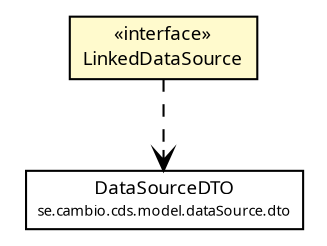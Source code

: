 #!/usr/local/bin/dot
#
# Class diagram 
# Generated by UMLGraph version R5_6 (http://www.umlgraph.org/)
#

digraph G {
	edge [fontname="Trebuchet MS",fontsize=10,labelfontname="Trebuchet MS",labelfontsize=10];
	node [fontname="Trebuchet MS",fontsize=10,shape=plaintext];
	nodesep=0.25;
	ranksep=0.5;
	// se.cambio.cds.model.dataSource.dto.DataSourceDTO
	c247998 [label=<<table title="se.cambio.cds.model.dataSource.dto.DataSourceDTO" border="0" cellborder="1" cellspacing="0" cellpadding="2" port="p" href="../../../dataSource/dto/DataSourceDTO.html">
		<tr><td><table border="0" cellspacing="0" cellpadding="1">
<tr><td align="center" balign="center"><font face="Trebuchet MS"> DataSourceDTO </font></td></tr>
<tr><td align="center" balign="center"><font face="Trebuchet MS" point-size="7.0"> se.cambio.cds.model.dataSource.dto </font></td></tr>
		</table></td></tr>
		</table>>, URL="../../../dataSource/dto/DataSourceDTO.html", fontname="Trebuchet MS", fontcolor="black", fontsize=9.0];
	// se.cambio.cds.model.facade.administration.interfaces.LinkedDataSource
	c248167 [label=<<table title="se.cambio.cds.model.facade.administration.interfaces.LinkedDataSource" border="0" cellborder="1" cellspacing="0" cellpadding="2" port="p" bgcolor="lemonChiffon" href="./LinkedDataSource.html">
		<tr><td><table border="0" cellspacing="0" cellpadding="1">
<tr><td align="center" balign="center"> &#171;interface&#187; </td></tr>
<tr><td align="center" balign="center"><font face="Trebuchet MS"> LinkedDataSource </font></td></tr>
		</table></td></tr>
		</table>>, URL="./LinkedDataSource.html", fontname="Trebuchet MS", fontcolor="black", fontsize=9.0];
	// se.cambio.cds.model.facade.administration.interfaces.LinkedDataSource DEPEND se.cambio.cds.model.dataSource.dto.DataSourceDTO
	c248167:p -> c247998:p [taillabel="", label="", headlabel="", fontname="Trebuchet MS", fontcolor="black", fontsize=10.0, color="black", arrowhead=open, style=dashed];
}

